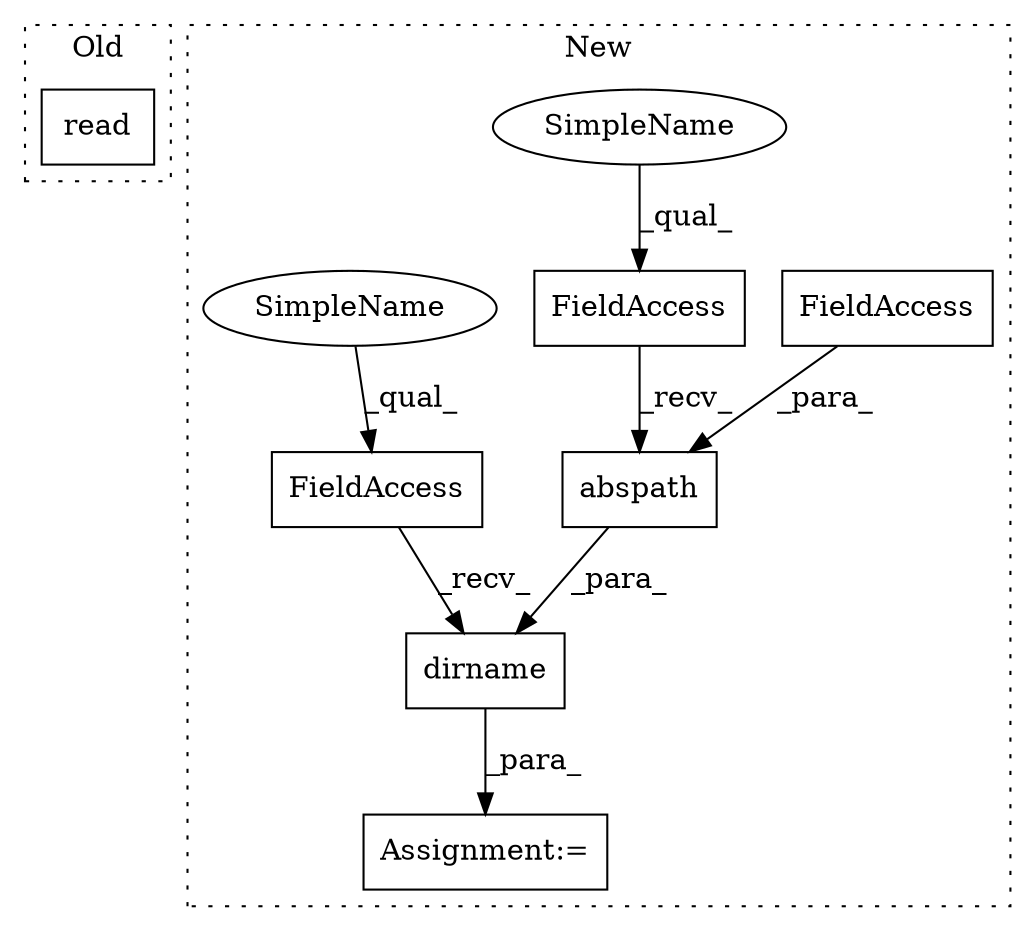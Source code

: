 digraph G {
subgraph cluster0 {
1 [label="read" a="32" s="1380" l="6" shape="box"];
label = "Old";
style="dotted";
}
subgraph cluster1 {
2 [label="abspath" a="32" s="863,879" l="8,1" shape="box"];
3 [label="FieldAccess" a="22" s="855" l="7" shape="box"];
4 [label="Assignment:=" a="7" s="902" l="1" shape="box"];
5 [label="dirname" a="32" s="847,880" l="8,1" shape="box"];
6 [label="FieldAccess" a="22" s="871" l="8" shape="box"];
7 [label="FieldAccess" a="22" s="839" l="7" shape="box"];
8 [label="SimpleName" a="42" s="855" l="2" shape="ellipse"];
9 [label="SimpleName" a="42" s="839" l="2" shape="ellipse"];
label = "New";
style="dotted";
}
2 -> 5 [label="_para_"];
3 -> 2 [label="_recv_"];
5 -> 4 [label="_para_"];
6 -> 2 [label="_para_"];
7 -> 5 [label="_recv_"];
8 -> 3 [label="_qual_"];
9 -> 7 [label="_qual_"];
}